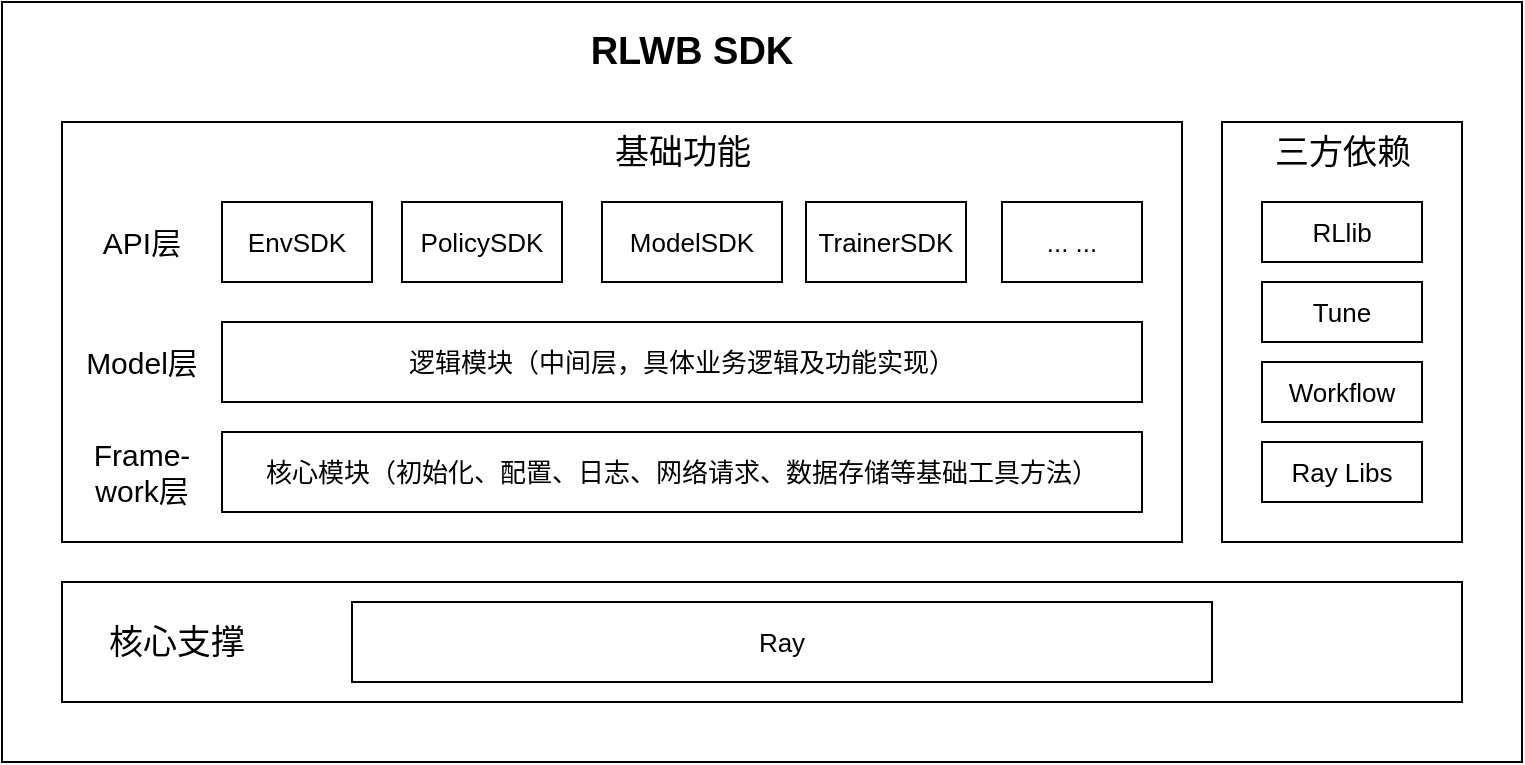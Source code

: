 <mxfile version="17.1.0" type="github" pages="2">
  <diagram id="-qaMt7oSKCFBSmfV2nXP" name="Page-1">
    <mxGraphModel dx="946" dy="614" grid="1" gridSize="10" guides="1" tooltips="1" connect="1" arrows="1" fold="1" page="1" pageScale="1" pageWidth="827" pageHeight="1169" math="0" shadow="0">
      <root>
        <mxCell id="0" />
        <mxCell id="1" parent="0" />
        <mxCell id="HjM0LNppH6Udv3qB4XNf-1" value="" style="rounded=0;whiteSpace=wrap;html=1;" parent="1" vertex="1">
          <mxGeometry x="50" y="110" width="760" height="380" as="geometry" />
        </mxCell>
        <mxCell id="HjM0LNppH6Udv3qB4XNf-2" value="" style="rounded=0;whiteSpace=wrap;html=1;" parent="1" vertex="1">
          <mxGeometry x="80" y="170" width="560" height="210" as="geometry" />
        </mxCell>
        <mxCell id="HjM0LNppH6Udv3qB4XNf-3" value="&lt;font style=&quot;vertical-align: inherit&quot;&gt;&lt;font style=&quot;vertical-align: inherit&quot;&gt;&lt;font style=&quot;vertical-align: inherit&quot;&gt;&lt;font style=&quot;vertical-align: inherit&quot;&gt;&lt;font style=&quot;vertical-align: inherit&quot;&gt;&lt;font style=&quot;vertical-align: inherit&quot; size=&quot;1&quot;&gt;&lt;b style=&quot;font-size: 19px&quot;&gt;RLWB SDK&lt;/b&gt;&lt;/font&gt;&lt;/font&gt;&lt;/font&gt;&lt;/font&gt;&lt;/font&gt;&lt;/font&gt;" style="text;html=1;strokeColor=none;fillColor=none;align=center;verticalAlign=middle;whiteSpace=wrap;rounded=0;" parent="1" vertex="1">
          <mxGeometry x="338" y="120" width="114" height="30" as="geometry" />
        </mxCell>
        <mxCell id="HjM0LNppH6Udv3qB4XNf-4" value="" style="rounded=0;whiteSpace=wrap;html=1;fontSize=19;" parent="1" vertex="1">
          <mxGeometry x="80" y="400" width="700" height="60" as="geometry" />
        </mxCell>
        <mxCell id="HjM0LNppH6Udv3qB4XNf-5" value="" style="rounded=0;whiteSpace=wrap;html=1;fontSize=19;" parent="1" vertex="1">
          <mxGeometry x="660" y="170" width="120" height="210" as="geometry" />
        </mxCell>
        <mxCell id="HjM0LNppH6Udv3qB4XNf-6" value="&lt;font style=&quot;font-size: 17px&quot;&gt;基础功能&lt;/font&gt;" style="text;html=1;strokeColor=none;fillColor=none;align=center;verticalAlign=middle;whiteSpace=wrap;rounded=0;fontSize=19;" parent="1" vertex="1">
          <mxGeometry x="342.5" y="170" width="95" height="30" as="geometry" />
        </mxCell>
        <mxCell id="HjM0LNppH6Udv3qB4XNf-7" value="&lt;span style=&quot;font-size: 17px&quot;&gt;核心支撑&lt;/span&gt;" style="text;html=1;strokeColor=none;fillColor=none;align=center;verticalAlign=middle;whiteSpace=wrap;rounded=0;fontSize=19;" parent="1" vertex="1">
          <mxGeometry x="90" y="415" width="95" height="30" as="geometry" />
        </mxCell>
        <mxCell id="HjM0LNppH6Udv3qB4XNf-8" value="&lt;span style=&quot;font-size: 17px&quot;&gt;三方依赖&lt;/span&gt;" style="text;html=1;strokeColor=none;fillColor=none;align=center;verticalAlign=middle;whiteSpace=wrap;rounded=0;fontSize=19;" parent="1" vertex="1">
          <mxGeometry x="672.5" y="170" width="95" height="30" as="geometry" />
        </mxCell>
        <mxCell id="HjM0LNppH6Udv3qB4XNf-9" value="&lt;font style=&quot;font-size: 13px&quot;&gt;EnvSDK&lt;/font&gt;" style="rounded=0;whiteSpace=wrap;html=1;fontSize=17;" parent="1" vertex="1">
          <mxGeometry x="160" y="210" width="75" height="40" as="geometry" />
        </mxCell>
        <mxCell id="HjM0LNppH6Udv3qB4XNf-12" value="&lt;font style=&quot;font-size: 13px&quot;&gt;PolicySDK&lt;/font&gt;" style="rounded=0;whiteSpace=wrap;html=1;fontSize=17;" parent="1" vertex="1">
          <mxGeometry x="250" y="210" width="80" height="40" as="geometry" />
        </mxCell>
        <mxCell id="HjM0LNppH6Udv3qB4XNf-13" value="&lt;font style=&quot;font-size: 13px&quot;&gt;ModelSDK&lt;/font&gt;" style="rounded=0;whiteSpace=wrap;html=1;fontSize=17;" parent="1" vertex="1">
          <mxGeometry x="350" y="210" width="90" height="40" as="geometry" />
        </mxCell>
        <mxCell id="HjM0LNppH6Udv3qB4XNf-14" value="&lt;font style=&quot;font-size: 13px&quot;&gt;TrainerSDK&lt;/font&gt;" style="rounded=0;whiteSpace=wrap;html=1;fontSize=17;" parent="1" vertex="1">
          <mxGeometry x="452" y="210" width="80" height="40" as="geometry" />
        </mxCell>
        <mxCell id="HjM0LNppH6Udv3qB4XNf-15" value="&lt;span style=&quot;font-size: 13px&quot;&gt;... ...&lt;/span&gt;" style="rounded=0;whiteSpace=wrap;html=1;fontSize=17;" parent="1" vertex="1">
          <mxGeometry x="550" y="210" width="70" height="40" as="geometry" />
        </mxCell>
        <mxCell id="HjM0LNppH6Udv3qB4XNf-16" value="&lt;span style=&quot;font-size: 13px&quot;&gt;逻辑模块（中间层，具体业务逻辑及功能实现）&lt;/span&gt;" style="rounded=0;whiteSpace=wrap;html=1;fontSize=17;" parent="1" vertex="1">
          <mxGeometry x="160" y="270" width="460" height="40" as="geometry" />
        </mxCell>
        <mxCell id="HjM0LNppH6Udv3qB4XNf-17" value="&lt;span style=&quot;font-size: 13px&quot;&gt;核心模块（初始化、配置、日志、网络请求、数据存储等基础工具方法）&lt;/span&gt;" style="rounded=0;whiteSpace=wrap;html=1;fontSize=17;" parent="1" vertex="1">
          <mxGeometry x="160" y="325" width="460" height="40" as="geometry" />
        </mxCell>
        <mxCell id="HjM0LNppH6Udv3qB4XNf-18" value="&lt;span style=&quot;font-size: 13px&quot;&gt;RLlib&lt;/span&gt;" style="rounded=0;whiteSpace=wrap;html=1;fontSize=17;" parent="1" vertex="1">
          <mxGeometry x="680" y="210" width="80" height="30" as="geometry" />
        </mxCell>
        <mxCell id="HjM0LNppH6Udv3qB4XNf-20" value="&lt;span style=&quot;font-size: 13px&quot;&gt;Tune&lt;/span&gt;" style="rounded=0;whiteSpace=wrap;html=1;fontSize=17;" parent="1" vertex="1">
          <mxGeometry x="680" y="250" width="80" height="30" as="geometry" />
        </mxCell>
        <mxCell id="HjM0LNppH6Udv3qB4XNf-21" value="&lt;span style=&quot;font-size: 13px&quot;&gt;Workflow&lt;/span&gt;" style="rounded=0;whiteSpace=wrap;html=1;fontSize=17;" parent="1" vertex="1">
          <mxGeometry x="680" y="290" width="80" height="30" as="geometry" />
        </mxCell>
        <mxCell id="HjM0LNppH6Udv3qB4XNf-22" value="&lt;span style=&quot;font-size: 13px&quot;&gt;Ray Libs&lt;/span&gt;" style="rounded=0;whiteSpace=wrap;html=1;fontSize=17;" parent="1" vertex="1">
          <mxGeometry x="680" y="330" width="80" height="30" as="geometry" />
        </mxCell>
        <mxCell id="HjM0LNppH6Udv3qB4XNf-23" value="&lt;span style=&quot;font-size: 13px&quot;&gt;Ray&lt;/span&gt;" style="rounded=0;whiteSpace=wrap;html=1;fontSize=17;" parent="1" vertex="1">
          <mxGeometry x="225" y="410" width="430" height="40" as="geometry" />
        </mxCell>
        <mxCell id="HjM0LNppH6Udv3qB4XNf-26" value="&lt;font style=&quot;font-size: 15px&quot;&gt;API层&lt;/font&gt;" style="text;html=1;strokeColor=none;fillColor=none;align=center;verticalAlign=middle;whiteSpace=wrap;rounded=0;fontSize=13;" parent="1" vertex="1">
          <mxGeometry x="90" y="215" width="60" height="30" as="geometry" />
        </mxCell>
        <mxCell id="HjM0LNppH6Udv3qB4XNf-27" value="&lt;span style=&quot;font-size: 15px&quot;&gt;Model层&lt;/span&gt;" style="text;html=1;strokeColor=none;fillColor=none;align=center;verticalAlign=middle;whiteSpace=wrap;rounded=0;fontSize=13;" parent="1" vertex="1">
          <mxGeometry x="90" y="275" width="60" height="30" as="geometry" />
        </mxCell>
        <mxCell id="HjM0LNppH6Udv3qB4XNf-28" value="&lt;span style=&quot;font-size: 15px&quot;&gt;Frame-&lt;br&gt;work层&lt;/span&gt;" style="text;html=1;strokeColor=none;fillColor=none;align=center;verticalAlign=middle;whiteSpace=wrap;rounded=0;fontSize=13;" parent="1" vertex="1">
          <mxGeometry x="90" y="330" width="60" height="30" as="geometry" />
        </mxCell>
      </root>
    </mxGraphModel>
  </diagram>
  <diagram id="L64KcP2cen9GzIYs84GU" name="Page-2">
    <mxGraphModel dx="1051" dy="619" grid="1" gridSize="10" guides="1" tooltips="1" connect="1" arrows="1" fold="1" page="1" pageScale="1" pageWidth="827" pageHeight="1169" math="0" shadow="0">
      <root>
        <mxCell id="6HM-lNa2TXiEZR1wFvN7-0" />
        <mxCell id="6HM-lNa2TXiEZR1wFvN7-1" parent="6HM-lNa2TXiEZR1wFvN7-0" />
        <mxCell id="6HM-lNa2TXiEZR1wFvN7-55" value="" style="rounded=0;whiteSpace=wrap;html=1;dashed=1;shadow=0;strokeWidth=1;perimeterSpacing=0;" vertex="1" parent="6HM-lNa2TXiEZR1wFvN7-1">
          <mxGeometry x="54" y="100" width="690" height="70" as="geometry" />
        </mxCell>
        <mxCell id="6HM-lNa2TXiEZR1wFvN7-44" style="edgeStyle=orthogonalEdgeStyle;rounded=0;orthogonalLoop=1;jettySize=auto;html=1;exitX=0.5;exitY=0;exitDx=0;exitDy=0;entryX=0.5;entryY=1;entryDx=0;entryDy=0;fontSize=17;strokeWidth=1;" edge="1" parent="6HM-lNa2TXiEZR1wFvN7-1" source="6HM-lNa2TXiEZR1wFvN7-7" target="6HM-lNa2TXiEZR1wFvN7-41">
          <mxGeometry relative="1" as="geometry" />
        </mxCell>
        <mxCell id="6HM-lNa2TXiEZR1wFvN7-7" value="" style="rounded=0;whiteSpace=wrap;html=1;dashed=1;shadow=0;strokeWidth=1;perimeterSpacing=0;" vertex="1" parent="6HM-lNa2TXiEZR1wFvN7-1">
          <mxGeometry x="263" y="200" width="480" height="70" as="geometry" />
        </mxCell>
        <mxCell id="6HM-lNa2TXiEZR1wFvN7-4" value="&lt;font style=&quot;font-size: 18px&quot;&gt;Trainer&lt;/font&gt;" style="rounded=1;whiteSpace=wrap;html=1;fillColor=#d5e8d4;strokeColor=none;shadow=0;" vertex="1" parent="6HM-lNa2TXiEZR1wFvN7-1">
          <mxGeometry x="283" y="210" width="120" height="50" as="geometry" />
        </mxCell>
        <mxCell id="6HM-lNa2TXiEZR1wFvN7-8" value="&lt;span style=&quot;font-size: 18px&quot;&gt;Evaluator&lt;/span&gt;" style="rounded=1;whiteSpace=wrap;html=1;fillColor=#d5e8d4;strokeColor=none;shadow=0;" vertex="1" parent="6HM-lNa2TXiEZR1wFvN7-1">
          <mxGeometry x="443" y="210" width="120" height="50" as="geometry" />
        </mxCell>
        <mxCell id="6HM-lNa2TXiEZR1wFvN7-9" value="&lt;span style=&quot;font-size: 18px&quot;&gt;Explorer&lt;/span&gt;" style="rounded=1;whiteSpace=wrap;html=1;fillColor=#d5e8d4;strokeColor=none;shadow=0;" vertex="1" parent="6HM-lNa2TXiEZR1wFvN7-1">
          <mxGeometry x="603" y="210" width="120" height="50" as="geometry" />
        </mxCell>
        <mxCell id="6HM-lNa2TXiEZR1wFvN7-30" style="edgeStyle=orthogonalEdgeStyle;rounded=0;orthogonalLoop=1;jettySize=auto;html=1;exitX=1;exitY=0.5;exitDx=0;exitDy=0;entryX=0;entryY=0.5;entryDx=0;entryDy=0;fontSize=17;strokeWidth=1;" edge="1" parent="6HM-lNa2TXiEZR1wFvN7-1" source="6HM-lNa2TXiEZR1wFvN7-10" target="6HM-lNa2TXiEZR1wFvN7-7">
          <mxGeometry relative="1" as="geometry" />
        </mxCell>
        <mxCell id="6HM-lNa2TXiEZR1wFvN7-10" value="" style="rounded=0;whiteSpace=wrap;html=1;dashed=1;shadow=0;strokeWidth=1;" vertex="1" parent="6HM-lNa2TXiEZR1wFvN7-1">
          <mxGeometry x="54" y="200" width="150" height="360" as="geometry" />
        </mxCell>
        <mxCell id="6HM-lNa2TXiEZR1wFvN7-12" value="&lt;span style=&quot;font-size: 18px&quot;&gt;Custom-Env&lt;/span&gt;" style="rounded=1;whiteSpace=wrap;html=1;fillColor=#e1d5e7;strokeColor=none;shadow=0;" vertex="1" parent="6HM-lNa2TXiEZR1wFvN7-1">
          <mxGeometry x="69" y="285" width="120" height="50" as="geometry" />
        </mxCell>
        <mxCell id="6HM-lNa2TXiEZR1wFvN7-13" value="&lt;font style=&quot;font-size: 18px&quot;&gt;Multi-Env&lt;/font&gt;" style="rounded=1;whiteSpace=wrap;html=1;fillColor=#e1d5e7;strokeColor=none;shadow=0;" vertex="1" parent="6HM-lNa2TXiEZR1wFvN7-1">
          <mxGeometry x="69" y="350" width="120" height="50" as="geometry" />
        </mxCell>
        <mxCell id="6HM-lNa2TXiEZR1wFvN7-14" value="&lt;span style=&quot;font-size: 18px&quot;&gt;Hie-Env&lt;/span&gt;" style="rounded=1;whiteSpace=wrap;html=1;fillColor=#e1d5e7;strokeColor=none;shadow=0;" vertex="1" parent="6HM-lNa2TXiEZR1wFvN7-1">
          <mxGeometry x="69" y="420" width="120" height="50" as="geometry" />
        </mxCell>
        <mxCell id="6HM-lNa2TXiEZR1wFvN7-15" value="&lt;span style=&quot;font-size: 18px&quot;&gt;External-Env&lt;/span&gt;" style="rounded=1;whiteSpace=wrap;html=1;fillColor=#e1d5e7;strokeColor=none;shadow=0;" vertex="1" parent="6HM-lNa2TXiEZR1wFvN7-1">
          <mxGeometry x="69" y="490" width="120" height="50" as="geometry" />
        </mxCell>
        <mxCell id="6HM-lNa2TXiEZR1wFvN7-16" value="&lt;span style=&quot;font-size: 18px&quot;&gt;Built-in Env&lt;/span&gt;" style="rounded=1;whiteSpace=wrap;html=1;fillColor=#e1d5e7;strokeColor=none;shadow=0;" vertex="1" parent="6HM-lNa2TXiEZR1wFvN7-1">
          <mxGeometry x="69" y="215" width="120" height="50" as="geometry" />
        </mxCell>
        <mxCell id="6HM-lNa2TXiEZR1wFvN7-35" style="edgeStyle=orthogonalEdgeStyle;rounded=0;orthogonalLoop=1;jettySize=auto;html=1;exitX=1;exitY=0.75;exitDx=0;exitDy=0;entryX=1;entryY=0.5;entryDx=0;entryDy=0;fontSize=17;strokeWidth=1;" edge="1" parent="6HM-lNa2TXiEZR1wFvN7-1" source="6HM-lNa2TXiEZR1wFvN7-17" target="6HM-lNa2TXiEZR1wFvN7-7">
          <mxGeometry relative="1" as="geometry" />
        </mxCell>
        <mxCell id="6HM-lNa2TXiEZR1wFvN7-39" style="edgeStyle=orthogonalEdgeStyle;rounded=0;orthogonalLoop=1;jettySize=auto;html=1;exitX=0.5;exitY=0;exitDx=0;exitDy=0;entryX=0.5;entryY=1;entryDx=0;entryDy=0;fontSize=17;strokeWidth=1;" edge="1" parent="6HM-lNa2TXiEZR1wFvN7-1" source="6HM-lNa2TXiEZR1wFvN7-17" target="6HM-lNa2TXiEZR1wFvN7-7">
          <mxGeometry relative="1" as="geometry" />
        </mxCell>
        <mxCell id="6HM-lNa2TXiEZR1wFvN7-17" value="" style="rounded=0;whiteSpace=wrap;html=1;dashed=1;shadow=0;strokeWidth=1;" vertex="1" parent="6HM-lNa2TXiEZR1wFvN7-1">
          <mxGeometry x="263" y="320" width="481" height="240" as="geometry" />
        </mxCell>
        <mxCell id="6HM-lNa2TXiEZR1wFvN7-18" value="&lt;span style=&quot;font-size: 18px&quot;&gt;Policy&lt;/span&gt;" style="rounded=1;whiteSpace=wrap;html=1;fillColor=#fff2cc;strokeColor=none;shadow=0;" vertex="1" parent="6HM-lNa2TXiEZR1wFvN7-1">
          <mxGeometry x="283" y="335" width="281" height="50" as="geometry" />
        </mxCell>
        <mxCell id="6HM-lNa2TXiEZR1wFvN7-19" value="&lt;span style=&quot;font-size: 18px&quot;&gt;loss_fn&lt;/span&gt;" style="rounded=1;whiteSpace=wrap;html=1;fillColor=#fff2cc;strokeColor=none;shadow=0;" vertex="1" parent="6HM-lNa2TXiEZR1wFvN7-1">
          <mxGeometry x="282" y="400" width="122" height="50" as="geometry" />
        </mxCell>
        <mxCell id="6HM-lNa2TXiEZR1wFvN7-20" value="&lt;span style=&quot;font-size: 18px&quot;&gt;state_fn&lt;/span&gt;" style="rounded=1;whiteSpace=wrap;html=1;fillColor=#fff2cc;strokeColor=none;shadow=0;" vertex="1" parent="6HM-lNa2TXiEZR1wFvN7-1">
          <mxGeometry x="441" y="400" width="122" height="50" as="geometry" />
        </mxCell>
        <mxCell id="6HM-lNa2TXiEZR1wFvN7-21" value="&lt;font style=&quot;font-size: 17px&quot;&gt;postprocess_fn&lt;/font&gt;" style="rounded=1;whiteSpace=wrap;html=1;fillColor=#fff2cc;strokeColor=none;shadow=0;" vertex="1" parent="6HM-lNa2TXiEZR1wFvN7-1">
          <mxGeometry x="281" y="470" width="122" height="50" as="geometry" />
        </mxCell>
        <mxCell id="6HM-lNa2TXiEZR1wFvN7-22" value="&lt;span style=&quot;font-size: 18px&quot;&gt;execute_plan&lt;/span&gt;" style="rounded=1;whiteSpace=wrap;html=1;fillColor=#fff2cc;strokeColor=none;shadow=0;" vertex="1" parent="6HM-lNa2TXiEZR1wFvN7-1">
          <mxGeometry x="441" y="470" width="122" height="50" as="geometry" />
        </mxCell>
        <mxCell id="6HM-lNa2TXiEZR1wFvN7-23" value="... ..." style="text;html=1;strokeColor=none;fillColor=none;align=center;verticalAlign=middle;whiteSpace=wrap;rounded=0;shadow=0;dashed=1;fontSize=17;" vertex="1" parent="6HM-lNa2TXiEZR1wFvN7-1">
          <mxGeometry x="393.5" y="520" width="60" height="30" as="geometry" />
        </mxCell>
        <mxCell id="6HM-lNa2TXiEZR1wFvN7-33" style="edgeStyle=orthogonalEdgeStyle;rounded=0;orthogonalLoop=1;jettySize=auto;html=1;exitX=1;exitY=0.5;exitDx=0;exitDy=0;entryX=1;entryY=0.5;entryDx=0;entryDy=0;fontSize=17;strokeWidth=1;" edge="1" parent="6HM-lNa2TXiEZR1wFvN7-1" source="6HM-lNa2TXiEZR1wFvN7-25" target="6HM-lNa2TXiEZR1wFvN7-7">
          <mxGeometry relative="1" as="geometry" />
        </mxCell>
        <mxCell id="6HM-lNa2TXiEZR1wFvN7-25" value="" style="rounded=0;whiteSpace=wrap;html=1;shadow=0;dashed=1;fontSize=17;strokeWidth=1;" vertex="1" parent="6HM-lNa2TXiEZR1wFvN7-1">
          <mxGeometry x="594" y="320" width="150" height="120" as="geometry" />
        </mxCell>
        <mxCell id="6HM-lNa2TXiEZR1wFvN7-26" value="" style="rounded=0;whiteSpace=wrap;html=1;shadow=0;dashed=1;fontSize=17;strokeWidth=1;" vertex="1" parent="6HM-lNa2TXiEZR1wFvN7-1">
          <mxGeometry x="594" y="440" width="149" height="120" as="geometry" />
        </mxCell>
        <mxCell id="6HM-lNa2TXiEZR1wFvN7-28" value="&lt;span style=&quot;font-size: 18px&quot;&gt;Model&lt;/span&gt;" style="rounded=1;whiteSpace=wrap;html=1;fillColor=#f8cecc;strokeColor=none;shadow=0;" vertex="1" parent="6HM-lNa2TXiEZR1wFvN7-1">
          <mxGeometry x="609" y="350" width="120" height="50" as="geometry" />
        </mxCell>
        <mxCell id="6HM-lNa2TXiEZR1wFvN7-29" value="&lt;span style=&quot;font-size: 18px&quot;&gt;Distribution&lt;/span&gt;" style="rounded=1;whiteSpace=wrap;html=1;fillColor=#f8cecc;strokeColor=none;shadow=0;" vertex="1" parent="6HM-lNa2TXiEZR1wFvN7-1">
          <mxGeometry x="608.5" y="470" width="120" height="50" as="geometry" />
        </mxCell>
        <mxCell id="6HM-lNa2TXiEZR1wFvN7-31" value="register" style="text;html=1;strokeColor=none;fillColor=none;align=center;verticalAlign=middle;whiteSpace=wrap;rounded=0;shadow=0;dashed=1;fontSize=17;" vertex="1" parent="6HM-lNa2TXiEZR1wFvN7-1">
          <mxGeometry x="240" y="280" width="60" height="30" as="geometry" />
        </mxCell>
        <mxCell id="6HM-lNa2TXiEZR1wFvN7-36" value="register" style="text;html=1;strokeColor=none;fillColor=none;align=center;verticalAlign=middle;whiteSpace=wrap;rounded=0;shadow=0;dashed=1;fontSize=17;" vertex="1" parent="6HM-lNa2TXiEZR1wFvN7-1">
          <mxGeometry x="700" y="280" width="60" height="30" as="geometry" />
        </mxCell>
        <mxCell id="6HM-lNa2TXiEZR1wFvN7-38" value="PolicyTrainer" style="text;html=1;strokeColor=none;fillColor=none;align=center;verticalAlign=middle;whiteSpace=wrap;rounded=0;shadow=0;dashed=1;fontSize=17;" vertex="1" parent="6HM-lNa2TXiEZR1wFvN7-1">
          <mxGeometry x="418" y="280" width="60" height="30" as="geometry" />
        </mxCell>
        <mxCell id="6HM-lNa2TXiEZR1wFvN7-56" style="edgeStyle=orthogonalEdgeStyle;rounded=0;orthogonalLoop=1;jettySize=auto;html=1;exitX=0;exitY=0.5;exitDx=0;exitDy=0;entryX=1;entryY=0.5;entryDx=0;entryDy=0;fontSize=17;strokeWidth=1;" edge="1" parent="6HM-lNa2TXiEZR1wFvN7-1" source="6HM-lNa2TXiEZR1wFvN7-41" target="6HM-lNa2TXiEZR1wFvN7-54">
          <mxGeometry relative="1" as="geometry" />
        </mxCell>
        <mxCell id="6HM-lNa2TXiEZR1wFvN7-41" value="&lt;span style=&quot;font-size: 18px&quot;&gt;rl - workflow&lt;/span&gt;" style="rounded=1;whiteSpace=wrap;html=1;fillColor=#f5f5f5;strokeColor=none;shadow=0;fontColor=#333333;" vertex="1" parent="6HM-lNa2TXiEZR1wFvN7-1">
          <mxGeometry x="285.5" y="110" width="433" height="50" as="geometry" />
        </mxCell>
        <mxCell id="6HM-lNa2TXiEZR1wFvN7-45" value="run" style="text;html=1;strokeColor=none;fillColor=none;align=center;verticalAlign=middle;whiteSpace=wrap;rounded=0;shadow=0;dashed=1;fontSize=17;" vertex="1" parent="6HM-lNa2TXiEZR1wFvN7-1">
          <mxGeometry x="443" y="170" width="60" height="30" as="geometry" />
        </mxCell>
        <mxCell id="6HM-lNa2TXiEZR1wFvN7-48" value="" style="rounded=0;whiteSpace=wrap;html=1;dashed=1;shadow=0;strokeWidth=1;perimeterSpacing=0;" vertex="1" parent="6HM-lNa2TXiEZR1wFvN7-1">
          <mxGeometry x="53" y="590" width="690" height="70" as="geometry" />
        </mxCell>
        <mxCell id="6HM-lNa2TXiEZR1wFvN7-49" value="&lt;span style=&quot;font-size: 18px&quot;&gt;plot&lt;/span&gt;" style="rounded=1;whiteSpace=wrap;html=1;fillColor=#dae8fc;strokeColor=none;shadow=0;" vertex="1" parent="6HM-lNa2TXiEZR1wFvN7-1">
          <mxGeometry x="100" y="600" width="120" height="50" as="geometry" />
        </mxCell>
        <mxCell id="6HM-lNa2TXiEZR1wFvN7-50" value="&lt;span style=&quot;font-size: 18px&quot;&gt;analysis&lt;/span&gt;" style="rounded=1;whiteSpace=wrap;html=1;fillColor=#dae8fc;strokeColor=none;shadow=0;" vertex="1" parent="6HM-lNa2TXiEZR1wFvN7-1">
          <mxGeometry x="240" y="600" width="120" height="50" as="geometry" />
        </mxCell>
        <mxCell id="6HM-lNa2TXiEZR1wFvN7-51" value="&lt;span style=&quot;font-size: 18px&quot;&gt;interactive&lt;/span&gt;" style="rounded=1;whiteSpace=wrap;html=1;fillColor=#dae8fc;strokeColor=none;shadow=0;" vertex="1" parent="6HM-lNa2TXiEZR1wFvN7-1">
          <mxGeometry x="380" y="600" width="120" height="50" as="geometry" />
        </mxCell>
        <mxCell id="6HM-lNa2TXiEZR1wFvN7-52" value="&lt;span style=&quot;font-size: 18px&quot;&gt;store&lt;/span&gt;" style="rounded=1;whiteSpace=wrap;html=1;fillColor=#dae8fc;strokeColor=none;shadow=0;" vertex="1" parent="6HM-lNa2TXiEZR1wFvN7-1">
          <mxGeometry x="530" y="600" width="120" height="50" as="geometry" />
        </mxCell>
        <mxCell id="6HM-lNa2TXiEZR1wFvN7-54" value="&lt;span style=&quot;font-size: 18px&quot;&gt;Serve&lt;/span&gt;" style="rounded=1;whiteSpace=wrap;html=1;fillColor=#f5f5f5;strokeColor=none;shadow=0;fontColor=#333333;" vertex="1" parent="6HM-lNa2TXiEZR1wFvN7-1">
          <mxGeometry x="69" y="110" width="120" height="50" as="geometry" />
        </mxCell>
        <mxCell id="6HM-lNa2TXiEZR1wFvN7-57" value="deploy" style="text;html=1;strokeColor=none;fillColor=none;align=center;verticalAlign=middle;whiteSpace=wrap;rounded=0;shadow=0;dashed=1;fontSize=17;" vertex="1" parent="6HM-lNa2TXiEZR1wFvN7-1">
          <mxGeometry x="210" y="107" width="60" height="30" as="geometry" />
        </mxCell>
      </root>
    </mxGraphModel>
  </diagram>
</mxfile>
